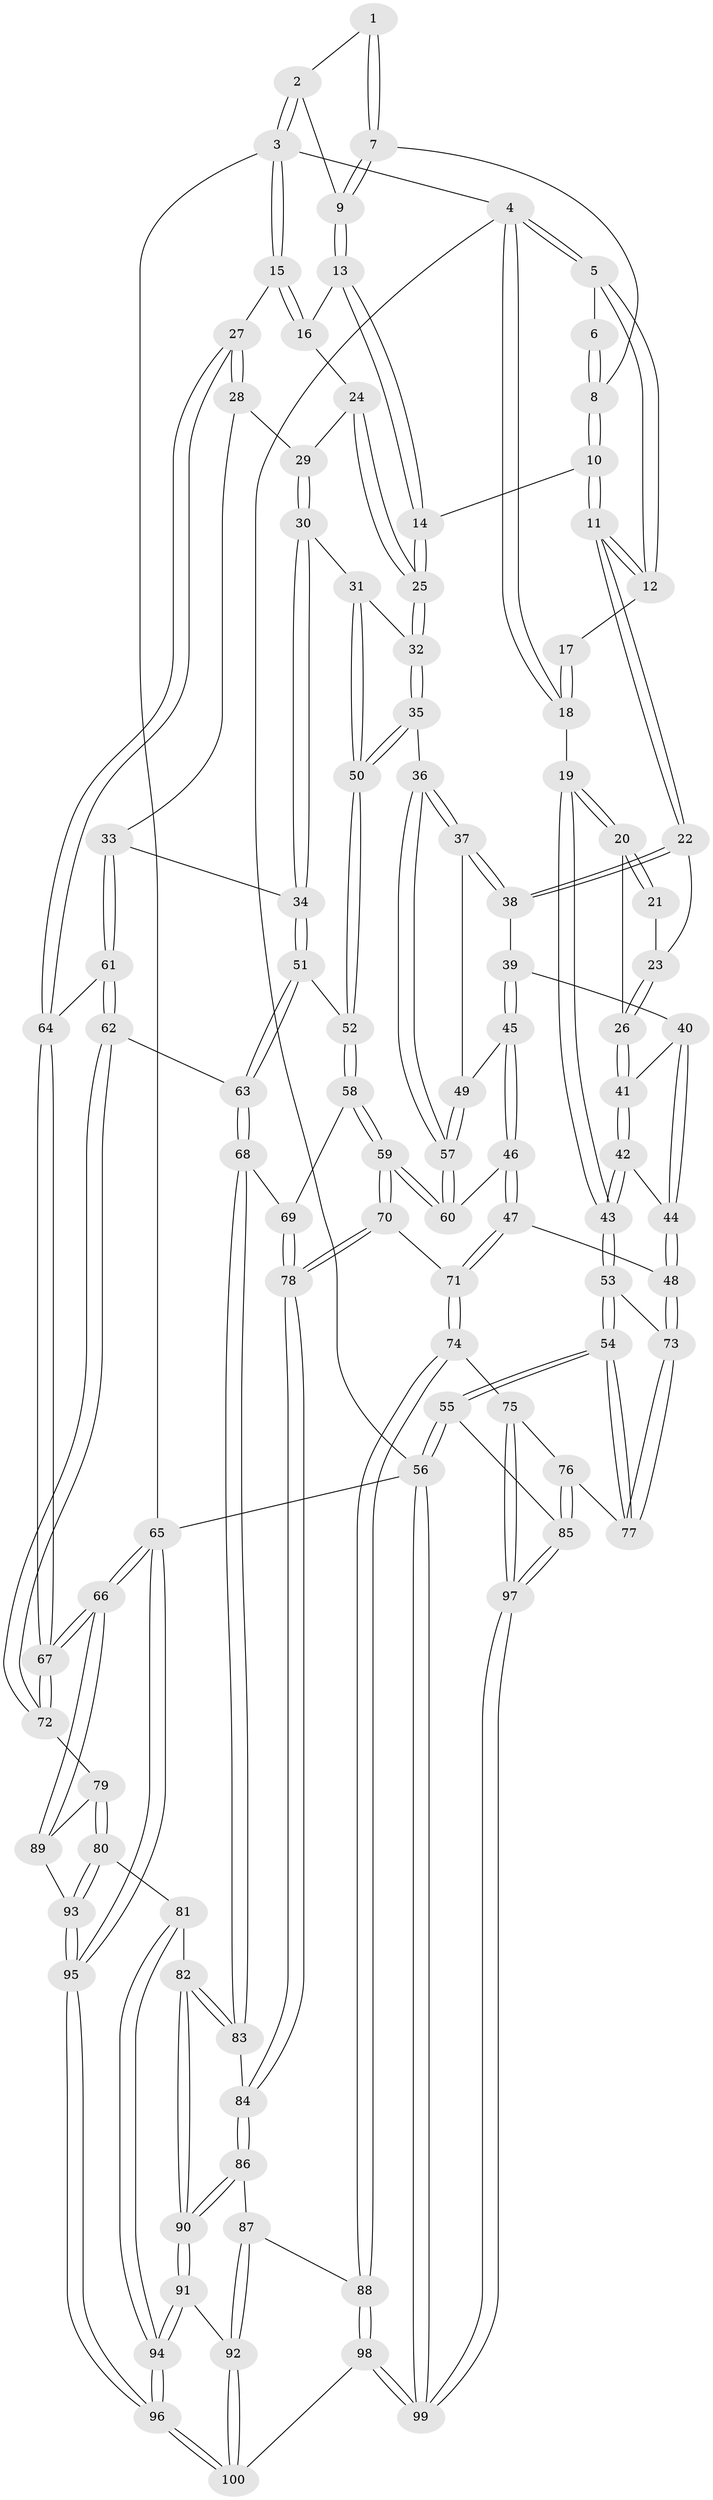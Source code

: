 // Generated by graph-tools (version 1.1) at 2025/50/03/09/25 03:50:57]
// undirected, 100 vertices, 247 edges
graph export_dot {
graph [start="1"]
  node [color=gray90,style=filled];
  1 [pos="+0.5717779797529465+0"];
  2 [pos="+0.8239367738527178+0"];
  3 [pos="+1+0"];
  4 [pos="+0+0"];
  5 [pos="+0.3490159384428289+0"];
  6 [pos="+0.4240369299435516+0"];
  7 [pos="+0.5893224896265961+0"];
  8 [pos="+0.5322297729603063+0.07720924788092424"];
  9 [pos="+0.6929455605457435+0.0986394562620621"];
  10 [pos="+0.4718793086129284+0.2111558004741623"];
  11 [pos="+0.4237054336393093+0.21208819163419837"];
  12 [pos="+0.37937793928850305+0.13336601522804575"];
  13 [pos="+0.6941650159128311+0.10665165896171534"];
  14 [pos="+0.5729603240405409+0.2377416382818609"];
  15 [pos="+1+0.044395571943849035"];
  16 [pos="+0.871912723028215+0.13779925091468523"];
  17 [pos="+0.258471151033628+0.11438488394835167"];
  18 [pos="+0+0"];
  19 [pos="+0+0"];
  20 [pos="+0+0.10381523580561018"];
  21 [pos="+0.14666026755979542+0.19699022188810825"];
  22 [pos="+0.42085023282182016+0.2157631624262126"];
  23 [pos="+0.19373651046663537+0.24601057283174788"];
  24 [pos="+0.7644088824838907+0.26032341191977987"];
  25 [pos="+0.6284118772816398+0.30326596719058446"];
  26 [pos="+0.1532269113237854+0.3702232110750104"];
  27 [pos="+1+0.1882598785697377"];
  28 [pos="+0.9197392192580639+0.30974354268421733"];
  29 [pos="+0.8337402647171658+0.3213457952390569"];
  30 [pos="+0.7332462578947878+0.4323980344174604"];
  31 [pos="+0.727525282931951+0.42931818753499384"];
  32 [pos="+0.6375929092208539+0.3343886600117654"];
  33 [pos="+0.7864970376401946+0.47777565580713666"];
  34 [pos="+0.7655137604169949+0.46627980396368196"];
  35 [pos="+0.5215943511507101+0.4962052934577987"];
  36 [pos="+0.5194600935450936+0.49618664218844566"];
  37 [pos="+0.5045223418028566+0.4895984321620787"];
  38 [pos="+0.357141514294212+0.39523843369750356"];
  39 [pos="+0.34799495882658205+0.40298274607900353"];
  40 [pos="+0.2114146971253908+0.41048568930871987"];
  41 [pos="+0.15458433979482555+0.38834040005881115"];
  42 [pos="+0.009795629564718265+0.46386626672482995"];
  43 [pos="+0+0.48156211737120824"];
  44 [pos="+0.1951771285225546+0.603010297971744"];
  45 [pos="+0.3362194512708921+0.5268980670623357"];
  46 [pos="+0.310140344487883+0.5866458652885496"];
  47 [pos="+0.28959474182523+0.616500298682549"];
  48 [pos="+0.19713198291769915+0.6067082357431431"];
  49 [pos="+0.41373108722584584+0.5545631845568734"];
  50 [pos="+0.5850445707700139+0.55864848676879"];
  51 [pos="+0.6769170444429161+0.5837250464835311"];
  52 [pos="+0.5937492378772553+0.5843171491822118"];
  53 [pos="+0+0.5662880692616526"];
  54 [pos="+0+0.769463587656514"];
  55 [pos="+0+0.8198901162709061"];
  56 [pos="+0+1"];
  57 [pos="+0.45522465623901254+0.6012616077112201"];
  58 [pos="+0.5883281520408856+0.6056272276737407"];
  59 [pos="+0.4766909766620968+0.6894490868608472"];
  60 [pos="+0.4546934820211222+0.60732939747288"];
  61 [pos="+0.829325498093167+0.5143489606667233"];
  62 [pos="+0.8314603739911742+0.6796613714013879"];
  63 [pos="+0.7749834917682368+0.6929737718304702"];
  64 [pos="+1+0.40477022736694096"];
  65 [pos="+1+1"];
  66 [pos="+1+1"];
  67 [pos="+1+0.7081923256639573"];
  68 [pos="+0.7054985409281299+0.7356974514046668"];
  69 [pos="+0.6461724257071418+0.6946611203726906"];
  70 [pos="+0.4541042330300558+0.746447957545295"];
  71 [pos="+0.3547585250411498+0.7416041458268421"];
  72 [pos="+0.8799902770661224+0.7108128035230185"];
  73 [pos="+0.13587849261311494+0.6796758719107102"];
  74 [pos="+0.3086361508088412+0.7888013669945554"];
  75 [pos="+0.21696401336461463+0.8490671947639593"];
  76 [pos="+0.14746863655718803+0.7637624109060669"];
  77 [pos="+0.13697875021259448+0.7342592763726562"];
  78 [pos="+0.4601799487554057+0.7528714247955238"];
  79 [pos="+0.8586728745213388+0.8325028322893492"];
  80 [pos="+0.7726787021359395+0.8944290268490848"];
  81 [pos="+0.7440379965519693+0.8909022214785163"];
  82 [pos="+0.6924605256441759+0.8605398529384019"];
  83 [pos="+0.6957939143454784+0.7585908300633192"];
  84 [pos="+0.48548279613977235+0.7923335975108121"];
  85 [pos="+0+0.8560707906310773"];
  86 [pos="+0.4898931689334543+0.8087446288925886"];
  87 [pos="+0.4736405335949918+0.8584243122062853"];
  88 [pos="+0.40731252425409464+0.940539233052887"];
  89 [pos="+0.9005995455758162+0.8866818752933202"];
  90 [pos="+0.6260623254390206+0.9006103752258404"];
  91 [pos="+0.6211233530667791+0.9190231306635612"];
  92 [pos="+0.5304872249755712+0.975427471356299"];
  93 [pos="+0.8093081497206196+0.9466857962190365"];
  94 [pos="+0.6956117267234377+1"];
  95 [pos="+1+1"];
  96 [pos="+0.7180218510886284+1"];
  97 [pos="+0.18950531167702978+0.9636444145586374"];
  98 [pos="+0.29658177714861417+1"];
  99 [pos="+0.25763214661751516+1"];
  100 [pos="+0.3884319342898575+1"];
  1 -- 2;
  1 -- 7;
  1 -- 7;
  2 -- 3;
  2 -- 3;
  2 -- 9;
  3 -- 4;
  3 -- 15;
  3 -- 15;
  3 -- 65;
  4 -- 5;
  4 -- 5;
  4 -- 18;
  4 -- 18;
  4 -- 56;
  5 -- 6;
  5 -- 12;
  5 -- 12;
  6 -- 8;
  6 -- 8;
  7 -- 8;
  7 -- 9;
  7 -- 9;
  8 -- 10;
  8 -- 10;
  9 -- 13;
  9 -- 13;
  10 -- 11;
  10 -- 11;
  10 -- 14;
  11 -- 12;
  11 -- 12;
  11 -- 22;
  11 -- 22;
  12 -- 17;
  13 -- 14;
  13 -- 14;
  13 -- 16;
  14 -- 25;
  14 -- 25;
  15 -- 16;
  15 -- 16;
  15 -- 27;
  16 -- 24;
  17 -- 18;
  17 -- 18;
  18 -- 19;
  19 -- 20;
  19 -- 20;
  19 -- 43;
  19 -- 43;
  20 -- 21;
  20 -- 21;
  20 -- 26;
  21 -- 23;
  22 -- 23;
  22 -- 38;
  22 -- 38;
  23 -- 26;
  23 -- 26;
  24 -- 25;
  24 -- 25;
  24 -- 29;
  25 -- 32;
  25 -- 32;
  26 -- 41;
  26 -- 41;
  27 -- 28;
  27 -- 28;
  27 -- 64;
  27 -- 64;
  28 -- 29;
  28 -- 33;
  29 -- 30;
  29 -- 30;
  30 -- 31;
  30 -- 34;
  30 -- 34;
  31 -- 32;
  31 -- 50;
  31 -- 50;
  32 -- 35;
  32 -- 35;
  33 -- 34;
  33 -- 61;
  33 -- 61;
  34 -- 51;
  34 -- 51;
  35 -- 36;
  35 -- 50;
  35 -- 50;
  36 -- 37;
  36 -- 37;
  36 -- 57;
  36 -- 57;
  37 -- 38;
  37 -- 38;
  37 -- 49;
  38 -- 39;
  39 -- 40;
  39 -- 45;
  39 -- 45;
  40 -- 41;
  40 -- 44;
  40 -- 44;
  41 -- 42;
  41 -- 42;
  42 -- 43;
  42 -- 43;
  42 -- 44;
  43 -- 53;
  43 -- 53;
  44 -- 48;
  44 -- 48;
  45 -- 46;
  45 -- 46;
  45 -- 49;
  46 -- 47;
  46 -- 47;
  46 -- 60;
  47 -- 48;
  47 -- 71;
  47 -- 71;
  48 -- 73;
  48 -- 73;
  49 -- 57;
  49 -- 57;
  50 -- 52;
  50 -- 52;
  51 -- 52;
  51 -- 63;
  51 -- 63;
  52 -- 58;
  52 -- 58;
  53 -- 54;
  53 -- 54;
  53 -- 73;
  54 -- 55;
  54 -- 55;
  54 -- 77;
  54 -- 77;
  55 -- 56;
  55 -- 56;
  55 -- 85;
  56 -- 99;
  56 -- 99;
  56 -- 65;
  57 -- 60;
  57 -- 60;
  58 -- 59;
  58 -- 59;
  58 -- 69;
  59 -- 60;
  59 -- 60;
  59 -- 70;
  59 -- 70;
  61 -- 62;
  61 -- 62;
  61 -- 64;
  62 -- 63;
  62 -- 72;
  62 -- 72;
  63 -- 68;
  63 -- 68;
  64 -- 67;
  64 -- 67;
  65 -- 66;
  65 -- 66;
  65 -- 95;
  65 -- 95;
  66 -- 67;
  66 -- 67;
  66 -- 89;
  66 -- 89;
  67 -- 72;
  67 -- 72;
  68 -- 69;
  68 -- 83;
  68 -- 83;
  69 -- 78;
  69 -- 78;
  70 -- 71;
  70 -- 78;
  70 -- 78;
  71 -- 74;
  71 -- 74;
  72 -- 79;
  73 -- 77;
  73 -- 77;
  74 -- 75;
  74 -- 88;
  74 -- 88;
  75 -- 76;
  75 -- 97;
  75 -- 97;
  76 -- 77;
  76 -- 85;
  76 -- 85;
  78 -- 84;
  78 -- 84;
  79 -- 80;
  79 -- 80;
  79 -- 89;
  80 -- 81;
  80 -- 93;
  80 -- 93;
  81 -- 82;
  81 -- 94;
  81 -- 94;
  82 -- 83;
  82 -- 83;
  82 -- 90;
  82 -- 90;
  83 -- 84;
  84 -- 86;
  84 -- 86;
  85 -- 97;
  85 -- 97;
  86 -- 87;
  86 -- 90;
  86 -- 90;
  87 -- 88;
  87 -- 92;
  87 -- 92;
  88 -- 98;
  88 -- 98;
  89 -- 93;
  90 -- 91;
  90 -- 91;
  91 -- 92;
  91 -- 94;
  91 -- 94;
  92 -- 100;
  92 -- 100;
  93 -- 95;
  93 -- 95;
  94 -- 96;
  94 -- 96;
  95 -- 96;
  95 -- 96;
  96 -- 100;
  96 -- 100;
  97 -- 99;
  97 -- 99;
  98 -- 99;
  98 -- 99;
  98 -- 100;
}
